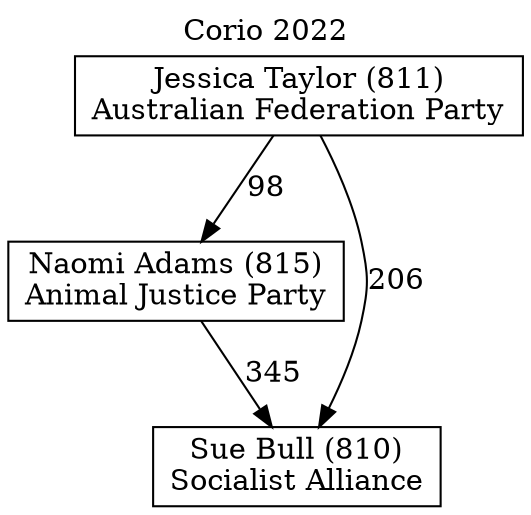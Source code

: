 // House preference flow
digraph "Sue Bull (810)_Corio_2022" {
	graph [label="Corio 2022" labelloc=t mclimit=10]
	node [shape=box]
	"Jessica Taylor (811)" [label="Jessica Taylor (811)
Australian Federation Party"]
	"Naomi Adams (815)" [label="Naomi Adams (815)
Animal Justice Party"]
	"Sue Bull (810)" [label="Sue Bull (810)
Socialist Alliance"]
	"Jessica Taylor (811)" -> "Naomi Adams (815)" [label=98]
	"Naomi Adams (815)" -> "Sue Bull (810)" [label=345]
	"Jessica Taylor (811)" -> "Sue Bull (810)" [label=206]
}

